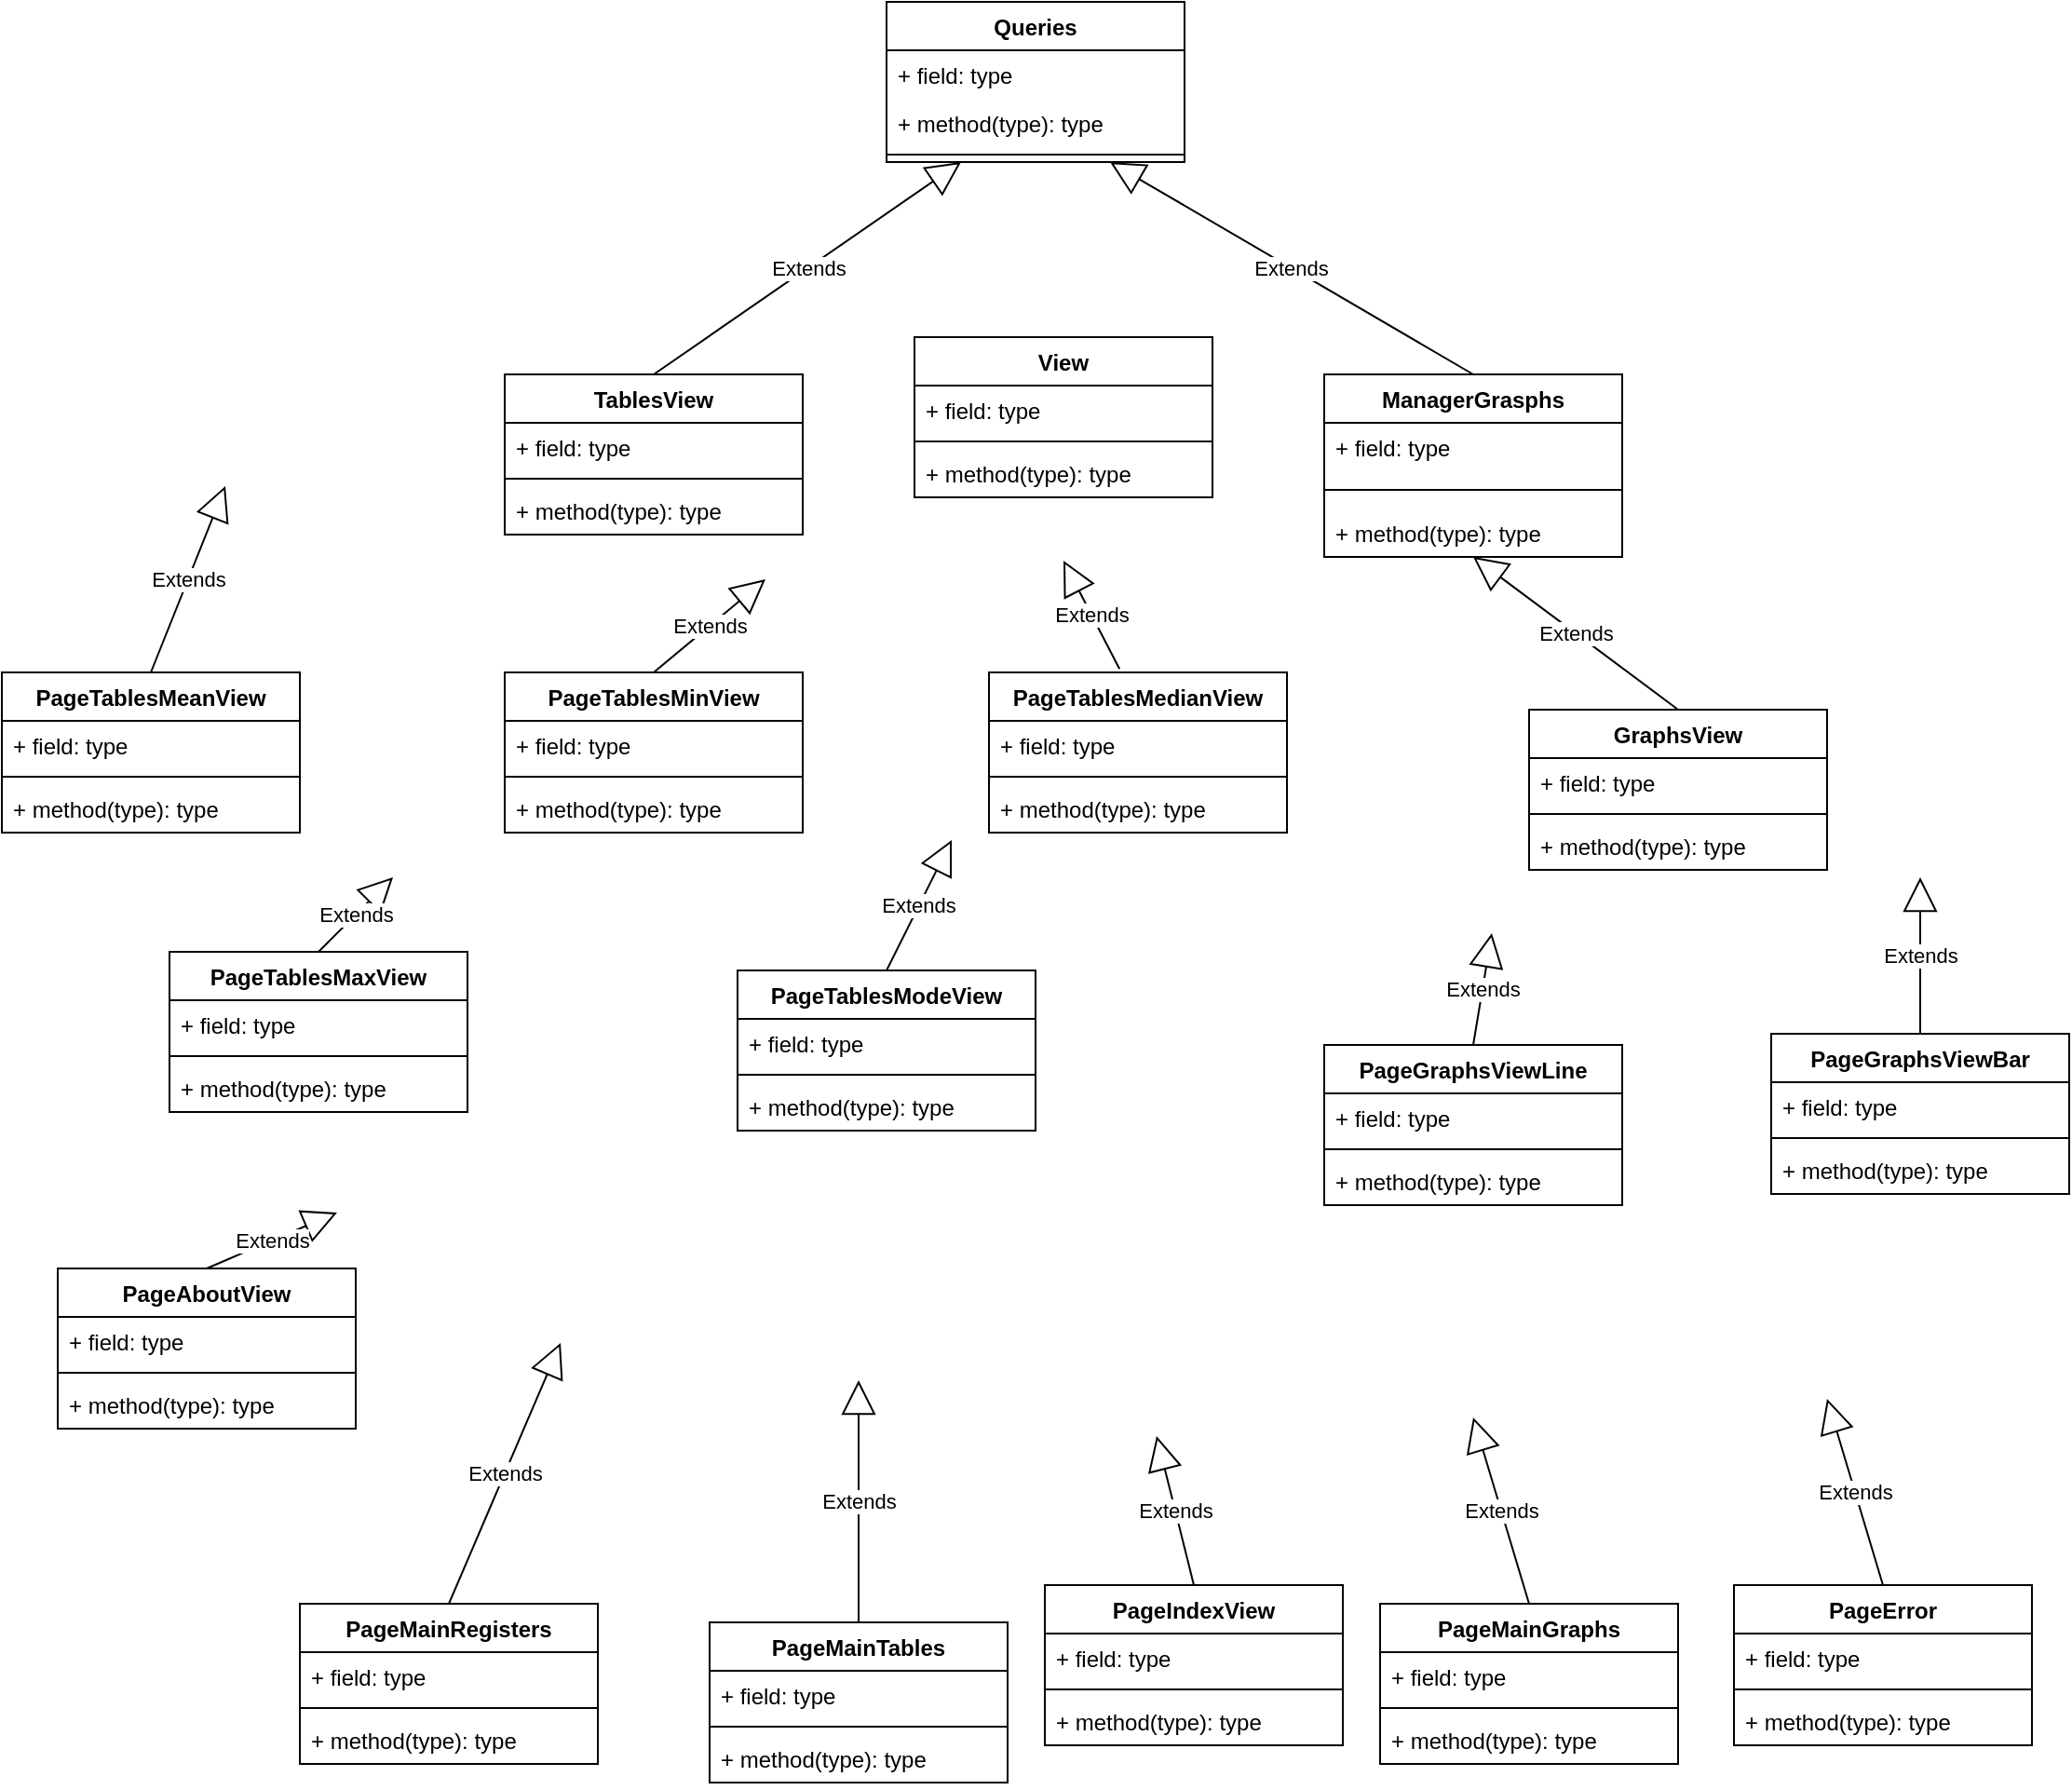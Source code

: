 <mxfile version="20.8.16" type="device"><diagram name="Página-1" id="xmpRHpyeeAoT0MzJgOuO"><mxGraphModel dx="2200" dy="1328" grid="1" gridSize="10" guides="1" tooltips="1" connect="1" arrows="1" fold="1" page="1" pageScale="1" pageWidth="1169" pageHeight="827" math="0" shadow="0"><root><mxCell id="0"/><mxCell id="1" parent="0"/><mxCell id="pGkVvPzw9w6SAjTayJzB-1" value="ManagerGrasphs" style="swimlane;fontStyle=1;align=center;verticalAlign=top;childLayout=stackLayout;horizontal=1;startSize=26;horizontalStack=0;resizeParent=1;resizeParentMax=0;resizeLast=0;collapsible=1;marginBottom=0;" parent="1" vertex="1"><mxGeometry x="740" y="240" width="160" height="98" as="geometry"/></mxCell><mxCell id="pGkVvPzw9w6SAjTayJzB-2" value="+ field: type" style="text;strokeColor=none;fillColor=none;align=left;verticalAlign=top;spacingLeft=4;spacingRight=4;overflow=hidden;rotatable=0;points=[[0,0.5],[1,0.5]];portConstraint=eastwest;" parent="pGkVvPzw9w6SAjTayJzB-1" vertex="1"><mxGeometry y="26" width="160" height="26" as="geometry"/></mxCell><mxCell id="pGkVvPzw9w6SAjTayJzB-3" value="" style="line;strokeWidth=1;fillColor=none;align=left;verticalAlign=middle;spacingTop=-1;spacingLeft=3;spacingRight=3;rotatable=0;labelPosition=right;points=[];portConstraint=eastwest;strokeColor=inherit;" parent="pGkVvPzw9w6SAjTayJzB-1" vertex="1"><mxGeometry y="52" width="160" height="20" as="geometry"/></mxCell><mxCell id="pGkVvPzw9w6SAjTayJzB-4" value="+ method(type): type" style="text;strokeColor=none;fillColor=none;align=left;verticalAlign=top;spacingLeft=4;spacingRight=4;overflow=hidden;rotatable=0;points=[[0,0.5],[1,0.5]];portConstraint=eastwest;" parent="pGkVvPzw9w6SAjTayJzB-1" vertex="1"><mxGeometry y="72" width="160" height="26" as="geometry"/></mxCell><mxCell id="eqhFcbJk579acE75hxzM-5" value="PageGraphsViewBar" style="swimlane;fontStyle=1;align=center;verticalAlign=top;childLayout=stackLayout;horizontal=1;startSize=26;horizontalStack=0;resizeParent=1;resizeParentMax=0;resizeLast=0;collapsible=1;marginBottom=0;" vertex="1" parent="1"><mxGeometry x="980" y="594" width="160" height="86" as="geometry"/></mxCell><mxCell id="eqhFcbJk579acE75hxzM-6" value="+ field: type" style="text;strokeColor=none;fillColor=none;align=left;verticalAlign=top;spacingLeft=4;spacingRight=4;overflow=hidden;rotatable=0;points=[[0,0.5],[1,0.5]];portConstraint=eastwest;" vertex="1" parent="eqhFcbJk579acE75hxzM-5"><mxGeometry y="26" width="160" height="26" as="geometry"/></mxCell><mxCell id="eqhFcbJk579acE75hxzM-7" value="" style="line;strokeWidth=1;fillColor=none;align=left;verticalAlign=middle;spacingTop=-1;spacingLeft=3;spacingRight=3;rotatable=0;labelPosition=right;points=[];portConstraint=eastwest;strokeColor=inherit;" vertex="1" parent="eqhFcbJk579acE75hxzM-5"><mxGeometry y="52" width="160" height="8" as="geometry"/></mxCell><mxCell id="eqhFcbJk579acE75hxzM-8" value="+ method(type): type" style="text;strokeColor=none;fillColor=none;align=left;verticalAlign=top;spacingLeft=4;spacingRight=4;overflow=hidden;rotatable=0;points=[[0,0.5],[1,0.5]];portConstraint=eastwest;" vertex="1" parent="eqhFcbJk579acE75hxzM-5"><mxGeometry y="60" width="160" height="26" as="geometry"/></mxCell><mxCell id="eqhFcbJk579acE75hxzM-9" value="PageMainGraphs" style="swimlane;fontStyle=1;align=center;verticalAlign=top;childLayout=stackLayout;horizontal=1;startSize=26;horizontalStack=0;resizeParent=1;resizeParentMax=0;resizeLast=0;collapsible=1;marginBottom=0;" vertex="1" parent="1"><mxGeometry x="770" y="900" width="160" height="86" as="geometry"/></mxCell><mxCell id="eqhFcbJk579acE75hxzM-10" value="+ field: type" style="text;strokeColor=none;fillColor=none;align=left;verticalAlign=top;spacingLeft=4;spacingRight=4;overflow=hidden;rotatable=0;points=[[0,0.5],[1,0.5]];portConstraint=eastwest;" vertex="1" parent="eqhFcbJk579acE75hxzM-9"><mxGeometry y="26" width="160" height="26" as="geometry"/></mxCell><mxCell id="eqhFcbJk579acE75hxzM-11" value="" style="line;strokeWidth=1;fillColor=none;align=left;verticalAlign=middle;spacingTop=-1;spacingLeft=3;spacingRight=3;rotatable=0;labelPosition=right;points=[];portConstraint=eastwest;strokeColor=inherit;" vertex="1" parent="eqhFcbJk579acE75hxzM-9"><mxGeometry y="52" width="160" height="8" as="geometry"/></mxCell><mxCell id="eqhFcbJk579acE75hxzM-12" value="+ method(type): type" style="text;strokeColor=none;fillColor=none;align=left;verticalAlign=top;spacingLeft=4;spacingRight=4;overflow=hidden;rotatable=0;points=[[0,0.5],[1,0.5]];portConstraint=eastwest;" vertex="1" parent="eqhFcbJk579acE75hxzM-9"><mxGeometry y="60" width="160" height="26" as="geometry"/></mxCell><mxCell id="eqhFcbJk579acE75hxzM-13" value="PageMainTables" style="swimlane;fontStyle=1;align=center;verticalAlign=top;childLayout=stackLayout;horizontal=1;startSize=26;horizontalStack=0;resizeParent=1;resizeParentMax=0;resizeLast=0;collapsible=1;marginBottom=0;" vertex="1" parent="1"><mxGeometry x="410" y="910" width="160" height="86" as="geometry"/></mxCell><mxCell id="eqhFcbJk579acE75hxzM-14" value="+ field: type" style="text;strokeColor=none;fillColor=none;align=left;verticalAlign=top;spacingLeft=4;spacingRight=4;overflow=hidden;rotatable=0;points=[[0,0.5],[1,0.5]];portConstraint=eastwest;" vertex="1" parent="eqhFcbJk579acE75hxzM-13"><mxGeometry y="26" width="160" height="26" as="geometry"/></mxCell><mxCell id="eqhFcbJk579acE75hxzM-15" value="" style="line;strokeWidth=1;fillColor=none;align=left;verticalAlign=middle;spacingTop=-1;spacingLeft=3;spacingRight=3;rotatable=0;labelPosition=right;points=[];portConstraint=eastwest;strokeColor=inherit;" vertex="1" parent="eqhFcbJk579acE75hxzM-13"><mxGeometry y="52" width="160" height="8" as="geometry"/></mxCell><mxCell id="eqhFcbJk579acE75hxzM-16" value="+ method(type): type" style="text;strokeColor=none;fillColor=none;align=left;verticalAlign=top;spacingLeft=4;spacingRight=4;overflow=hidden;rotatable=0;points=[[0,0.5],[1,0.5]];portConstraint=eastwest;" vertex="1" parent="eqhFcbJk579acE75hxzM-13"><mxGeometry y="60" width="160" height="26" as="geometry"/></mxCell><mxCell id="eqhFcbJk579acE75hxzM-17" value="PageAboutView" style="swimlane;fontStyle=1;align=center;verticalAlign=top;childLayout=stackLayout;horizontal=1;startSize=26;horizontalStack=0;resizeParent=1;resizeParentMax=0;resizeLast=0;collapsible=1;marginBottom=0;" vertex="1" parent="1"><mxGeometry x="60" y="720" width="160" height="86" as="geometry"/></mxCell><mxCell id="eqhFcbJk579acE75hxzM-18" value="+ field: type" style="text;strokeColor=none;fillColor=none;align=left;verticalAlign=top;spacingLeft=4;spacingRight=4;overflow=hidden;rotatable=0;points=[[0,0.5],[1,0.5]];portConstraint=eastwest;" vertex="1" parent="eqhFcbJk579acE75hxzM-17"><mxGeometry y="26" width="160" height="26" as="geometry"/></mxCell><mxCell id="eqhFcbJk579acE75hxzM-19" value="" style="line;strokeWidth=1;fillColor=none;align=left;verticalAlign=middle;spacingTop=-1;spacingLeft=3;spacingRight=3;rotatable=0;labelPosition=right;points=[];portConstraint=eastwest;strokeColor=inherit;" vertex="1" parent="eqhFcbJk579acE75hxzM-17"><mxGeometry y="52" width="160" height="8" as="geometry"/></mxCell><mxCell id="eqhFcbJk579acE75hxzM-20" value="+ method(type): type" style="text;strokeColor=none;fillColor=none;align=left;verticalAlign=top;spacingLeft=4;spacingRight=4;overflow=hidden;rotatable=0;points=[[0,0.5],[1,0.5]];portConstraint=eastwest;" vertex="1" parent="eqhFcbJk579acE75hxzM-17"><mxGeometry y="60" width="160" height="26" as="geometry"/></mxCell><mxCell id="eqhFcbJk579acE75hxzM-21" value="PageMainRegisters" style="swimlane;fontStyle=1;align=center;verticalAlign=top;childLayout=stackLayout;horizontal=1;startSize=26;horizontalStack=0;resizeParent=1;resizeParentMax=0;resizeLast=0;collapsible=1;marginBottom=0;" vertex="1" parent="1"><mxGeometry x="190" y="900" width="160" height="86" as="geometry"/></mxCell><mxCell id="eqhFcbJk579acE75hxzM-22" value="+ field: type" style="text;strokeColor=none;fillColor=none;align=left;verticalAlign=top;spacingLeft=4;spacingRight=4;overflow=hidden;rotatable=0;points=[[0,0.5],[1,0.5]];portConstraint=eastwest;" vertex="1" parent="eqhFcbJk579acE75hxzM-21"><mxGeometry y="26" width="160" height="26" as="geometry"/></mxCell><mxCell id="eqhFcbJk579acE75hxzM-23" value="" style="line;strokeWidth=1;fillColor=none;align=left;verticalAlign=middle;spacingTop=-1;spacingLeft=3;spacingRight=3;rotatable=0;labelPosition=right;points=[];portConstraint=eastwest;strokeColor=inherit;" vertex="1" parent="eqhFcbJk579acE75hxzM-21"><mxGeometry y="52" width="160" height="8" as="geometry"/></mxCell><mxCell id="eqhFcbJk579acE75hxzM-24" value="+ method(type): type" style="text;strokeColor=none;fillColor=none;align=left;verticalAlign=top;spacingLeft=4;spacingRight=4;overflow=hidden;rotatable=0;points=[[0,0.5],[1,0.5]];portConstraint=eastwest;" vertex="1" parent="eqhFcbJk579acE75hxzM-21"><mxGeometry y="60" width="160" height="26" as="geometry"/></mxCell><mxCell id="eqhFcbJk579acE75hxzM-25" value="PageError" style="swimlane;fontStyle=1;align=center;verticalAlign=top;childLayout=stackLayout;horizontal=1;startSize=26;horizontalStack=0;resizeParent=1;resizeParentMax=0;resizeLast=0;collapsible=1;marginBottom=0;" vertex="1" parent="1"><mxGeometry x="960" y="890" width="160" height="86" as="geometry"/></mxCell><mxCell id="eqhFcbJk579acE75hxzM-26" value="+ field: type" style="text;strokeColor=none;fillColor=none;align=left;verticalAlign=top;spacingLeft=4;spacingRight=4;overflow=hidden;rotatable=0;points=[[0,0.5],[1,0.5]];portConstraint=eastwest;" vertex="1" parent="eqhFcbJk579acE75hxzM-25"><mxGeometry y="26" width="160" height="26" as="geometry"/></mxCell><mxCell id="eqhFcbJk579acE75hxzM-27" value="" style="line;strokeWidth=1;fillColor=none;align=left;verticalAlign=middle;spacingTop=-1;spacingLeft=3;spacingRight=3;rotatable=0;labelPosition=right;points=[];portConstraint=eastwest;strokeColor=inherit;" vertex="1" parent="eqhFcbJk579acE75hxzM-25"><mxGeometry y="52" width="160" height="8" as="geometry"/></mxCell><mxCell id="eqhFcbJk579acE75hxzM-28" value="+ method(type): type" style="text;strokeColor=none;fillColor=none;align=left;verticalAlign=top;spacingLeft=4;spacingRight=4;overflow=hidden;rotatable=0;points=[[0,0.5],[1,0.5]];portConstraint=eastwest;" vertex="1" parent="eqhFcbJk579acE75hxzM-25"><mxGeometry y="60" width="160" height="26" as="geometry"/></mxCell><mxCell id="eqhFcbJk579acE75hxzM-29" value="PageIndexView" style="swimlane;fontStyle=1;align=center;verticalAlign=top;childLayout=stackLayout;horizontal=1;startSize=26;horizontalStack=0;resizeParent=1;resizeParentMax=0;resizeLast=0;collapsible=1;marginBottom=0;" vertex="1" parent="1"><mxGeometry x="590" y="890" width="160" height="86" as="geometry"/></mxCell><mxCell id="eqhFcbJk579acE75hxzM-30" value="+ field: type" style="text;strokeColor=none;fillColor=none;align=left;verticalAlign=top;spacingLeft=4;spacingRight=4;overflow=hidden;rotatable=0;points=[[0,0.5],[1,0.5]];portConstraint=eastwest;" vertex="1" parent="eqhFcbJk579acE75hxzM-29"><mxGeometry y="26" width="160" height="26" as="geometry"/></mxCell><mxCell id="eqhFcbJk579acE75hxzM-31" value="" style="line;strokeWidth=1;fillColor=none;align=left;verticalAlign=middle;spacingTop=-1;spacingLeft=3;spacingRight=3;rotatable=0;labelPosition=right;points=[];portConstraint=eastwest;strokeColor=inherit;" vertex="1" parent="eqhFcbJk579acE75hxzM-29"><mxGeometry y="52" width="160" height="8" as="geometry"/></mxCell><mxCell id="eqhFcbJk579acE75hxzM-32" value="+ method(type): type" style="text;strokeColor=none;fillColor=none;align=left;verticalAlign=top;spacingLeft=4;spacingRight=4;overflow=hidden;rotatable=0;points=[[0,0.5],[1,0.5]];portConstraint=eastwest;" vertex="1" parent="eqhFcbJk579acE75hxzM-29"><mxGeometry y="60" width="160" height="26" as="geometry"/></mxCell><mxCell id="eqhFcbJk579acE75hxzM-33" value="PageGraphsViewLine" style="swimlane;fontStyle=1;align=center;verticalAlign=top;childLayout=stackLayout;horizontal=1;startSize=26;horizontalStack=0;resizeParent=1;resizeParentMax=0;resizeLast=0;collapsible=1;marginBottom=0;" vertex="1" parent="1"><mxGeometry x="740" y="600" width="160" height="86" as="geometry"/></mxCell><mxCell id="eqhFcbJk579acE75hxzM-34" value="+ field: type" style="text;strokeColor=none;fillColor=none;align=left;verticalAlign=top;spacingLeft=4;spacingRight=4;overflow=hidden;rotatable=0;points=[[0,0.5],[1,0.5]];portConstraint=eastwest;" vertex="1" parent="eqhFcbJk579acE75hxzM-33"><mxGeometry y="26" width="160" height="26" as="geometry"/></mxCell><mxCell id="eqhFcbJk579acE75hxzM-35" value="" style="line;strokeWidth=1;fillColor=none;align=left;verticalAlign=middle;spacingTop=-1;spacingLeft=3;spacingRight=3;rotatable=0;labelPosition=right;points=[];portConstraint=eastwest;strokeColor=inherit;" vertex="1" parent="eqhFcbJk579acE75hxzM-33"><mxGeometry y="52" width="160" height="8" as="geometry"/></mxCell><mxCell id="eqhFcbJk579acE75hxzM-36" value="+ method(type): type" style="text;strokeColor=none;fillColor=none;align=left;verticalAlign=top;spacingLeft=4;spacingRight=4;overflow=hidden;rotatable=0;points=[[0,0.5],[1,0.5]];portConstraint=eastwest;" vertex="1" parent="eqhFcbJk579acE75hxzM-33"><mxGeometry y="60" width="160" height="26" as="geometry"/></mxCell><mxCell id="eqhFcbJk579acE75hxzM-37" value="PageTablesMedianView" style="swimlane;fontStyle=1;align=center;verticalAlign=top;childLayout=stackLayout;horizontal=1;startSize=26;horizontalStack=0;resizeParent=1;resizeParentMax=0;resizeLast=0;collapsible=1;marginBottom=0;" vertex="1" parent="1"><mxGeometry x="560" y="400" width="160" height="86" as="geometry"/></mxCell><mxCell id="eqhFcbJk579acE75hxzM-38" value="+ field: type" style="text;strokeColor=none;fillColor=none;align=left;verticalAlign=top;spacingLeft=4;spacingRight=4;overflow=hidden;rotatable=0;points=[[0,0.5],[1,0.5]];portConstraint=eastwest;" vertex="1" parent="eqhFcbJk579acE75hxzM-37"><mxGeometry y="26" width="160" height="26" as="geometry"/></mxCell><mxCell id="eqhFcbJk579acE75hxzM-39" value="" style="line;strokeWidth=1;fillColor=none;align=left;verticalAlign=middle;spacingTop=-1;spacingLeft=3;spacingRight=3;rotatable=0;labelPosition=right;points=[];portConstraint=eastwest;strokeColor=inherit;" vertex="1" parent="eqhFcbJk579acE75hxzM-37"><mxGeometry y="52" width="160" height="8" as="geometry"/></mxCell><mxCell id="eqhFcbJk579acE75hxzM-40" value="+ method(type): type" style="text;strokeColor=none;fillColor=none;align=left;verticalAlign=top;spacingLeft=4;spacingRight=4;overflow=hidden;rotatable=0;points=[[0,0.5],[1,0.5]];portConstraint=eastwest;" vertex="1" parent="eqhFcbJk579acE75hxzM-37"><mxGeometry y="60" width="160" height="26" as="geometry"/></mxCell><mxCell id="eqhFcbJk579acE75hxzM-41" value="PageTablesMaxView" style="swimlane;fontStyle=1;align=center;verticalAlign=top;childLayout=stackLayout;horizontal=1;startSize=26;horizontalStack=0;resizeParent=1;resizeParentMax=0;resizeLast=0;collapsible=1;marginBottom=0;" vertex="1" parent="1"><mxGeometry x="120" y="550" width="160" height="86" as="geometry"/></mxCell><mxCell id="eqhFcbJk579acE75hxzM-42" value="+ field: type" style="text;strokeColor=none;fillColor=none;align=left;verticalAlign=top;spacingLeft=4;spacingRight=4;overflow=hidden;rotatable=0;points=[[0,0.5],[1,0.5]];portConstraint=eastwest;" vertex="1" parent="eqhFcbJk579acE75hxzM-41"><mxGeometry y="26" width="160" height="26" as="geometry"/></mxCell><mxCell id="eqhFcbJk579acE75hxzM-43" value="" style="line;strokeWidth=1;fillColor=none;align=left;verticalAlign=middle;spacingTop=-1;spacingLeft=3;spacingRight=3;rotatable=0;labelPosition=right;points=[];portConstraint=eastwest;strokeColor=inherit;" vertex="1" parent="eqhFcbJk579acE75hxzM-41"><mxGeometry y="52" width="160" height="8" as="geometry"/></mxCell><mxCell id="eqhFcbJk579acE75hxzM-44" value="+ method(type): type" style="text;strokeColor=none;fillColor=none;align=left;verticalAlign=top;spacingLeft=4;spacingRight=4;overflow=hidden;rotatable=0;points=[[0,0.5],[1,0.5]];portConstraint=eastwest;" vertex="1" parent="eqhFcbJk579acE75hxzM-41"><mxGeometry y="60" width="160" height="26" as="geometry"/></mxCell><mxCell id="eqhFcbJk579acE75hxzM-45" value="PageTablesMeanView" style="swimlane;fontStyle=1;align=center;verticalAlign=top;childLayout=stackLayout;horizontal=1;startSize=26;horizontalStack=0;resizeParent=1;resizeParentMax=0;resizeLast=0;collapsible=1;marginBottom=0;" vertex="1" parent="1"><mxGeometry x="30" y="400" width="160" height="86" as="geometry"/></mxCell><mxCell id="eqhFcbJk579acE75hxzM-46" value="+ field: type" style="text;strokeColor=none;fillColor=none;align=left;verticalAlign=top;spacingLeft=4;spacingRight=4;overflow=hidden;rotatable=0;points=[[0,0.5],[1,0.5]];portConstraint=eastwest;" vertex="1" parent="eqhFcbJk579acE75hxzM-45"><mxGeometry y="26" width="160" height="26" as="geometry"/></mxCell><mxCell id="eqhFcbJk579acE75hxzM-47" value="" style="line;strokeWidth=1;fillColor=none;align=left;verticalAlign=middle;spacingTop=-1;spacingLeft=3;spacingRight=3;rotatable=0;labelPosition=right;points=[];portConstraint=eastwest;strokeColor=inherit;" vertex="1" parent="eqhFcbJk579acE75hxzM-45"><mxGeometry y="52" width="160" height="8" as="geometry"/></mxCell><mxCell id="eqhFcbJk579acE75hxzM-48" value="+ method(type): type" style="text;strokeColor=none;fillColor=none;align=left;verticalAlign=top;spacingLeft=4;spacingRight=4;overflow=hidden;rotatable=0;points=[[0,0.5],[1,0.5]];portConstraint=eastwest;" vertex="1" parent="eqhFcbJk579acE75hxzM-45"><mxGeometry y="60" width="160" height="26" as="geometry"/></mxCell><mxCell id="eqhFcbJk579acE75hxzM-49" value="View" style="swimlane;fontStyle=1;align=center;verticalAlign=top;childLayout=stackLayout;horizontal=1;startSize=26;horizontalStack=0;resizeParent=1;resizeParentMax=0;resizeLast=0;collapsible=1;marginBottom=0;" vertex="1" parent="1"><mxGeometry x="520" y="220" width="160" height="86" as="geometry"/></mxCell><mxCell id="eqhFcbJk579acE75hxzM-50" value="+ field: type" style="text;strokeColor=none;fillColor=none;align=left;verticalAlign=top;spacingLeft=4;spacingRight=4;overflow=hidden;rotatable=0;points=[[0,0.5],[1,0.5]];portConstraint=eastwest;" vertex="1" parent="eqhFcbJk579acE75hxzM-49"><mxGeometry y="26" width="160" height="26" as="geometry"/></mxCell><mxCell id="eqhFcbJk579acE75hxzM-51" value="" style="line;strokeWidth=1;fillColor=none;align=left;verticalAlign=middle;spacingTop=-1;spacingLeft=3;spacingRight=3;rotatable=0;labelPosition=right;points=[];portConstraint=eastwest;strokeColor=inherit;" vertex="1" parent="eqhFcbJk579acE75hxzM-49"><mxGeometry y="52" width="160" height="8" as="geometry"/></mxCell><mxCell id="eqhFcbJk579acE75hxzM-52" value="+ method(type): type" style="text;strokeColor=none;fillColor=none;align=left;verticalAlign=top;spacingLeft=4;spacingRight=4;overflow=hidden;rotatable=0;points=[[0,0.5],[1,0.5]];portConstraint=eastwest;" vertex="1" parent="eqhFcbJk579acE75hxzM-49"><mxGeometry y="60" width="160" height="26" as="geometry"/></mxCell><mxCell id="eqhFcbJk579acE75hxzM-53" value="PageTablesModeView" style="swimlane;fontStyle=1;align=center;verticalAlign=top;childLayout=stackLayout;horizontal=1;startSize=26;horizontalStack=0;resizeParent=1;resizeParentMax=0;resizeLast=0;collapsible=1;marginBottom=0;" vertex="1" parent="1"><mxGeometry x="425" y="560" width="160" height="86" as="geometry"/></mxCell><mxCell id="eqhFcbJk579acE75hxzM-54" value="+ field: type" style="text;strokeColor=none;fillColor=none;align=left;verticalAlign=top;spacingLeft=4;spacingRight=4;overflow=hidden;rotatable=0;points=[[0,0.5],[1,0.5]];portConstraint=eastwest;" vertex="1" parent="eqhFcbJk579acE75hxzM-53"><mxGeometry y="26" width="160" height="26" as="geometry"/></mxCell><mxCell id="eqhFcbJk579acE75hxzM-55" value="" style="line;strokeWidth=1;fillColor=none;align=left;verticalAlign=middle;spacingTop=-1;spacingLeft=3;spacingRight=3;rotatable=0;labelPosition=right;points=[];portConstraint=eastwest;strokeColor=inherit;" vertex="1" parent="eqhFcbJk579acE75hxzM-53"><mxGeometry y="52" width="160" height="8" as="geometry"/></mxCell><mxCell id="eqhFcbJk579acE75hxzM-56" value="+ method(type): type" style="text;strokeColor=none;fillColor=none;align=left;verticalAlign=top;spacingLeft=4;spacingRight=4;overflow=hidden;rotatable=0;points=[[0,0.5],[1,0.5]];portConstraint=eastwest;" vertex="1" parent="eqhFcbJk579acE75hxzM-53"><mxGeometry y="60" width="160" height="26" as="geometry"/></mxCell><mxCell id="eqhFcbJk579acE75hxzM-57" value="PageTablesMinView" style="swimlane;fontStyle=1;align=center;verticalAlign=top;childLayout=stackLayout;horizontal=1;startSize=26;horizontalStack=0;resizeParent=1;resizeParentMax=0;resizeLast=0;collapsible=1;marginBottom=0;" vertex="1" parent="1"><mxGeometry x="300" y="400" width="160" height="86" as="geometry"/></mxCell><mxCell id="eqhFcbJk579acE75hxzM-58" value="+ field: type" style="text;strokeColor=none;fillColor=none;align=left;verticalAlign=top;spacingLeft=4;spacingRight=4;overflow=hidden;rotatable=0;points=[[0,0.5],[1,0.5]];portConstraint=eastwest;" vertex="1" parent="eqhFcbJk579acE75hxzM-57"><mxGeometry y="26" width="160" height="26" as="geometry"/></mxCell><mxCell id="eqhFcbJk579acE75hxzM-59" value="" style="line;strokeWidth=1;fillColor=none;align=left;verticalAlign=middle;spacingTop=-1;spacingLeft=3;spacingRight=3;rotatable=0;labelPosition=right;points=[];portConstraint=eastwest;strokeColor=inherit;" vertex="1" parent="eqhFcbJk579acE75hxzM-57"><mxGeometry y="52" width="160" height="8" as="geometry"/></mxCell><mxCell id="eqhFcbJk579acE75hxzM-60" value="+ method(type): type" style="text;strokeColor=none;fillColor=none;align=left;verticalAlign=top;spacingLeft=4;spacingRight=4;overflow=hidden;rotatable=0;points=[[0,0.5],[1,0.5]];portConstraint=eastwest;" vertex="1" parent="eqhFcbJk579acE75hxzM-57"><mxGeometry y="60" width="160" height="26" as="geometry"/></mxCell><mxCell id="eqhFcbJk579acE75hxzM-61" value="Queries" style="swimlane;fontStyle=1;align=center;verticalAlign=top;childLayout=stackLayout;horizontal=1;startSize=26;horizontalStack=0;resizeParent=1;resizeParentMax=0;resizeLast=0;collapsible=1;marginBottom=0;" vertex="1" parent="1"><mxGeometry x="505" y="40" width="160" height="86" as="geometry"/></mxCell><mxCell id="eqhFcbJk579acE75hxzM-62" value="+ field: type" style="text;strokeColor=none;fillColor=none;align=left;verticalAlign=top;spacingLeft=4;spacingRight=4;overflow=hidden;rotatable=0;points=[[0,0.5],[1,0.5]];portConstraint=eastwest;" vertex="1" parent="eqhFcbJk579acE75hxzM-61"><mxGeometry y="26" width="160" height="26" as="geometry"/></mxCell><mxCell id="eqhFcbJk579acE75hxzM-64" value="+ method(type): type" style="text;strokeColor=none;fillColor=none;align=left;verticalAlign=top;spacingLeft=4;spacingRight=4;overflow=hidden;rotatable=0;points=[[0,0.5],[1,0.5]];portConstraint=eastwest;" vertex="1" parent="eqhFcbJk579acE75hxzM-61"><mxGeometry y="52" width="160" height="26" as="geometry"/></mxCell><mxCell id="eqhFcbJk579acE75hxzM-63" value="" style="line;strokeWidth=1;fillColor=none;align=left;verticalAlign=middle;spacingTop=-1;spacingLeft=3;spacingRight=3;rotatable=0;labelPosition=right;points=[];portConstraint=eastwest;strokeColor=inherit;" vertex="1" parent="eqhFcbJk579acE75hxzM-61"><mxGeometry y="78" width="160" height="8" as="geometry"/></mxCell><mxCell id="eqhFcbJk579acE75hxzM-65" value="GraphsView" style="swimlane;fontStyle=1;align=center;verticalAlign=top;childLayout=stackLayout;horizontal=1;startSize=26;horizontalStack=0;resizeParent=1;resizeParentMax=0;resizeLast=0;collapsible=1;marginBottom=0;" vertex="1" parent="1"><mxGeometry x="850" y="420" width="160" height="86" as="geometry"/></mxCell><mxCell id="eqhFcbJk579acE75hxzM-66" value="+ field: type" style="text;strokeColor=none;fillColor=none;align=left;verticalAlign=top;spacingLeft=4;spacingRight=4;overflow=hidden;rotatable=0;points=[[0,0.5],[1,0.5]];portConstraint=eastwest;" vertex="1" parent="eqhFcbJk579acE75hxzM-65"><mxGeometry y="26" width="160" height="26" as="geometry"/></mxCell><mxCell id="eqhFcbJk579acE75hxzM-67" value="" style="line;strokeWidth=1;fillColor=none;align=left;verticalAlign=middle;spacingTop=-1;spacingLeft=3;spacingRight=3;rotatable=0;labelPosition=right;points=[];portConstraint=eastwest;strokeColor=inherit;" vertex="1" parent="eqhFcbJk579acE75hxzM-65"><mxGeometry y="52" width="160" height="8" as="geometry"/></mxCell><mxCell id="eqhFcbJk579acE75hxzM-68" value="+ method(type): type" style="text;strokeColor=none;fillColor=none;align=left;verticalAlign=top;spacingLeft=4;spacingRight=4;overflow=hidden;rotatable=0;points=[[0,0.5],[1,0.5]];portConstraint=eastwest;" vertex="1" parent="eqhFcbJk579acE75hxzM-65"><mxGeometry y="60" width="160" height="26" as="geometry"/></mxCell><mxCell id="eqhFcbJk579acE75hxzM-69" value="TablesView" style="swimlane;fontStyle=1;align=center;verticalAlign=top;childLayout=stackLayout;horizontal=1;startSize=26;horizontalStack=0;resizeParent=1;resizeParentMax=0;resizeLast=0;collapsible=1;marginBottom=0;" vertex="1" parent="1"><mxGeometry x="300" y="240" width="160" height="86" as="geometry"/></mxCell><mxCell id="eqhFcbJk579acE75hxzM-70" value="+ field: type" style="text;strokeColor=none;fillColor=none;align=left;verticalAlign=top;spacingLeft=4;spacingRight=4;overflow=hidden;rotatable=0;points=[[0,0.5],[1,0.5]];portConstraint=eastwest;" vertex="1" parent="eqhFcbJk579acE75hxzM-69"><mxGeometry y="26" width="160" height="26" as="geometry"/></mxCell><mxCell id="eqhFcbJk579acE75hxzM-71" value="" style="line;strokeWidth=1;fillColor=none;align=left;verticalAlign=middle;spacingTop=-1;spacingLeft=3;spacingRight=3;rotatable=0;labelPosition=right;points=[];portConstraint=eastwest;strokeColor=inherit;" vertex="1" parent="eqhFcbJk579acE75hxzM-69"><mxGeometry y="52" width="160" height="8" as="geometry"/></mxCell><mxCell id="eqhFcbJk579acE75hxzM-72" value="+ method(type): type" style="text;strokeColor=none;fillColor=none;align=left;verticalAlign=top;spacingLeft=4;spacingRight=4;overflow=hidden;rotatable=0;points=[[0,0.5],[1,0.5]];portConstraint=eastwest;" vertex="1" parent="eqhFcbJk579acE75hxzM-69"><mxGeometry y="60" width="160" height="26" as="geometry"/></mxCell><mxCell id="eqhFcbJk579acE75hxzM-81" value="Extends" style="endArrow=block;endSize=16;endFill=0;html=1;rounded=0;entryX=0.25;entryY=1;entryDx=0;entryDy=0;exitX=0.5;exitY=0;exitDx=0;exitDy=0;" edge="1" parent="1" source="eqhFcbJk579acE75hxzM-69" target="eqhFcbJk579acE75hxzM-61"><mxGeometry width="160" relative="1" as="geometry"><mxPoint x="490" y="290" as="sourcePoint"/><mxPoint x="650" y="290" as="targetPoint"/></mxGeometry></mxCell><mxCell id="eqhFcbJk579acE75hxzM-82" value="Extends" style="endArrow=block;endSize=16;endFill=0;html=1;rounded=0;exitX=0.5;exitY=0;exitDx=0;exitDy=0;entryX=0.5;entryY=1;entryDx=0;entryDy=0;" edge="1" parent="1" source="eqhFcbJk579acE75hxzM-65" target="pGkVvPzw9w6SAjTayJzB-1"><mxGeometry width="160" relative="1" as="geometry"><mxPoint x="500" y="300" as="sourcePoint"/><mxPoint x="1030" y="230" as="targetPoint"/></mxGeometry></mxCell><mxCell id="eqhFcbJk579acE75hxzM-83" value="Extends" style="endArrow=block;endSize=16;endFill=0;html=1;rounded=0;exitX=0.5;exitY=0;exitDx=0;exitDy=0;entryX=0.75;entryY=1;entryDx=0;entryDy=0;" edge="1" parent="1" source="pGkVvPzw9w6SAjTayJzB-1" target="eqhFcbJk579acE75hxzM-61"><mxGeometry width="160" relative="1" as="geometry"><mxPoint x="510" y="310" as="sourcePoint"/><mxPoint x="930" y="70" as="targetPoint"/></mxGeometry></mxCell><mxCell id="eqhFcbJk579acE75hxzM-84" value="Extends" style="endArrow=block;endSize=16;endFill=0;html=1;rounded=0;exitX=0.5;exitY=0;exitDx=0;exitDy=0;" edge="1" parent="1" source="eqhFcbJk579acE75hxzM-45"><mxGeometry width="160" relative="1" as="geometry"><mxPoint x="530" y="740" as="sourcePoint"/><mxPoint x="150" y="300" as="targetPoint"/></mxGeometry></mxCell><mxCell id="eqhFcbJk579acE75hxzM-89" value="Extends" style="endArrow=block;endSize=16;endFill=0;html=1;rounded=0;exitX=0.5;exitY=0;exitDx=0;exitDy=0;" edge="1" parent="1" source="eqhFcbJk579acE75hxzM-21"><mxGeometry width="160" relative="1" as="geometry"><mxPoint x="540" y="750" as="sourcePoint"/><mxPoint x="330" y="760" as="targetPoint"/></mxGeometry></mxCell><mxCell id="eqhFcbJk579acE75hxzM-90" value="Extends" style="endArrow=block;endSize=16;endFill=0;html=1;rounded=0;exitX=0.5;exitY=0;exitDx=0;exitDy=0;" edge="1" parent="1" source="eqhFcbJk579acE75hxzM-13"><mxGeometry width="160" relative="1" as="geometry"><mxPoint x="550" y="760" as="sourcePoint"/><mxPoint x="490" y="780" as="targetPoint"/></mxGeometry></mxCell><mxCell id="eqhFcbJk579acE75hxzM-91" value="Extends" style="endArrow=block;endSize=16;endFill=0;html=1;rounded=0;exitX=0.5;exitY=0;exitDx=0;exitDy=0;" edge="1" parent="1" source="eqhFcbJk579acE75hxzM-25"><mxGeometry width="160" relative="1" as="geometry"><mxPoint x="560" y="770" as="sourcePoint"/><mxPoint x="1010" y="790" as="targetPoint"/></mxGeometry></mxCell><mxCell id="eqhFcbJk579acE75hxzM-92" value="Extends" style="endArrow=block;endSize=16;endFill=0;html=1;rounded=0;exitX=0.5;exitY=0;exitDx=0;exitDy=0;" edge="1" parent="1" source="eqhFcbJk579acE75hxzM-53"><mxGeometry width="160" relative="1" as="geometry"><mxPoint x="890" y="170" as="sourcePoint"/><mxPoint x="540" y="490" as="targetPoint"/></mxGeometry></mxCell><mxCell id="eqhFcbJk579acE75hxzM-93" value="Extends" style="endArrow=block;endSize=16;endFill=0;html=1;rounded=0;exitX=0.5;exitY=0;exitDx=0;exitDy=0;" edge="1" parent="1" source="eqhFcbJk579acE75hxzM-57"><mxGeometry width="160" relative="1" as="geometry"><mxPoint x="940" y="262.29" as="sourcePoint"/><mxPoint x="440" y="350" as="targetPoint"/></mxGeometry></mxCell><mxCell id="eqhFcbJk579acE75hxzM-94" value="Extends" style="endArrow=block;endSize=16;endFill=0;html=1;rounded=0;exitX=0.5;exitY=0;exitDx=0;exitDy=0;" edge="1" parent="1" source="eqhFcbJk579acE75hxzM-9"><mxGeometry width="160" relative="1" as="geometry"><mxPoint x="560" y="770" as="sourcePoint"/><mxPoint x="820" y="800" as="targetPoint"/></mxGeometry></mxCell><mxCell id="eqhFcbJk579acE75hxzM-95" value="Extends" style="endArrow=block;endSize=16;endFill=0;html=1;rounded=0;exitX=0.5;exitY=0;exitDx=0;exitDy=0;" edge="1" parent="1" source="eqhFcbJk579acE75hxzM-17"><mxGeometry width="160" relative="1" as="geometry"><mxPoint x="610" y="700" as="sourcePoint"/><mxPoint x="210" y="690" as="targetPoint"/></mxGeometry></mxCell><mxCell id="eqhFcbJk579acE75hxzM-96" value="Extends" style="endArrow=block;endSize=16;endFill=0;html=1;rounded=0;exitX=0.5;exitY=0;exitDx=0;exitDy=0;" edge="1" parent="1" source="eqhFcbJk579acE75hxzM-29"><mxGeometry width="160" relative="1" as="geometry"><mxPoint x="580" y="790" as="sourcePoint"/><mxPoint x="650" y="810" as="targetPoint"/></mxGeometry></mxCell><mxCell id="eqhFcbJk579acE75hxzM-97" value="Extends" style="endArrow=block;endSize=16;endFill=0;html=1;rounded=0;exitX=0.438;exitY=-0.022;exitDx=0;exitDy=0;exitPerimeter=0;" edge="1" parent="1" source="eqhFcbJk579acE75hxzM-37"><mxGeometry width="160" relative="1" as="geometry"><mxPoint x="960" y="310" as="sourcePoint"/><mxPoint x="600" y="340" as="targetPoint"/></mxGeometry></mxCell><mxCell id="eqhFcbJk579acE75hxzM-98" value="Extends" style="endArrow=block;endSize=16;endFill=0;html=1;rounded=0;exitX=0.5;exitY=0;exitDx=0;exitDy=0;" edge="1" parent="1" source="eqhFcbJk579acE75hxzM-5"><mxGeometry width="160" relative="1" as="geometry"><mxPoint x="940" y="220" as="sourcePoint"/><mxPoint x="1060" y="510" as="targetPoint"/></mxGeometry></mxCell><mxCell id="eqhFcbJk579acE75hxzM-99" value="Extends" style="endArrow=block;endSize=16;endFill=0;html=1;rounded=0;exitX=0.5;exitY=0;exitDx=0;exitDy=0;" edge="1" parent="1" source="eqhFcbJk579acE75hxzM-41"><mxGeometry width="160" relative="1" as="geometry"><mxPoint x="900" y="180" as="sourcePoint"/><mxPoint x="240" y="510" as="targetPoint"/></mxGeometry></mxCell><mxCell id="eqhFcbJk579acE75hxzM-100" value="Extends" style="endArrow=block;endSize=16;endFill=0;html=1;rounded=0;exitX=0.5;exitY=0;exitDx=0;exitDy=0;" edge="1" parent="1" source="eqhFcbJk579acE75hxzM-33"><mxGeometry width="160" relative="1" as="geometry"><mxPoint x="910" y="190" as="sourcePoint"/><mxPoint x="830" y="540" as="targetPoint"/></mxGeometry></mxCell></root></mxGraphModel></diagram></mxfile>